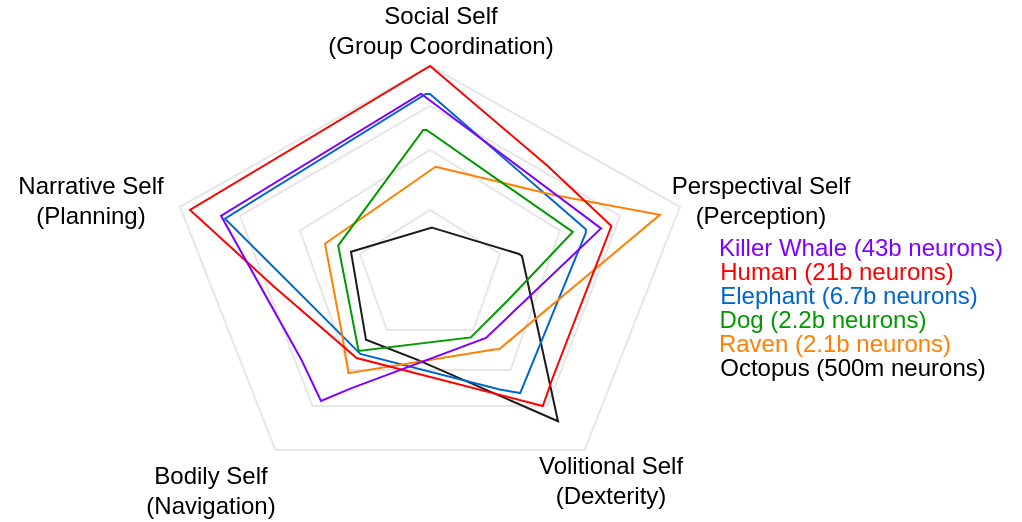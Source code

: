 <mxfile version="13.4.3" type="github">
  <diagram id="m00LCVsBQZGCc9_Un1Sd" name="Page-1">
    <mxGraphModel dx="344" dy="271" grid="1" gridSize="10" guides="1" tooltips="1" connect="1" arrows="1" fold="1" page="1" pageScale="1" pageWidth="850" pageHeight="1100" math="0" shadow="0">
      <root>
        <mxCell id="0" />
        <mxCell id="1" parent="0" />
        <mxCell id="XwFaH7wIQAs6k7ju9lew-6" value="" style="whiteSpace=wrap;html=1;shape=mxgraph.basic.pentagon;strokeColor=#E6E6E6;" vertex="1" parent="1">
          <mxGeometry x="260" y="108" width="250" height="192" as="geometry" />
        </mxCell>
        <mxCell id="XwFaH7wIQAs6k7ju9lew-4" value="" style="whiteSpace=wrap;html=1;shape=mxgraph.basic.pentagon;strokeColor=#E6E6E6;" vertex="1" parent="1">
          <mxGeometry x="290" y="128" width="190" height="150" as="geometry" />
        </mxCell>
        <mxCell id="XwFaH7wIQAs6k7ju9lew-7" value="" style="whiteSpace=wrap;html=1;shape=mxgraph.basic.pentagon;strokeColor=#E6E6E6;" vertex="1" parent="1">
          <mxGeometry x="320" y="150" width="130" height="110" as="geometry" />
        </mxCell>
        <mxCell id="XwFaH7wIQAs6k7ju9lew-3" value="" style="whiteSpace=wrap;html=1;shape=mxgraph.basic.pentagon;fillColor=#FFFFFF;strokeColor=#E6E6E6;" vertex="1" parent="1">
          <mxGeometry x="350" y="180" width="70" height="60" as="geometry" />
        </mxCell>
        <mxCell id="XwFaH7wIQAs6k7ju9lew-8" value="Social Self&lt;br&gt;(Group Coordination)" style="text;html=1;strokeColor=none;fillColor=none;align=center;verticalAlign=middle;whiteSpace=wrap;rounded=0;" vertex="1" parent="1">
          <mxGeometry x="332.5" y="80" width="115" height="20" as="geometry" />
        </mxCell>
        <mxCell id="2" value="Bodily Self&lt;br&gt;(Navigation)" style="text;html=1;align=center;verticalAlign=middle;resizable=0;points=[];autosize=1;" vertex="1" parent="1">
          <mxGeometry x="235" y="305" width="80" height="30" as="geometry" />
        </mxCell>
        <mxCell id="XwFaH7wIQAs6k7ju9lew-9" value="Narrative Self&lt;br&gt;(Planning)" style="text;html=1;align=center;verticalAlign=middle;resizable=0;points=[];autosize=1;" vertex="1" parent="1">
          <mxGeometry x="170" y="160" width="90" height="30" as="geometry" />
        </mxCell>
        <mxCell id="XwFaH7wIQAs6k7ju9lew-10" value="Volitional Self&lt;br&gt;(Dexterity)" style="text;html=1;align=center;verticalAlign=middle;resizable=0;points=[];autosize=1;" vertex="1" parent="1">
          <mxGeometry x="430" y="300.25" width="90" height="30" as="geometry" />
        </mxCell>
        <mxCell id="XwFaH7wIQAs6k7ju9lew-11" value="Perspectival Self&lt;br&gt;(Perception)" style="text;html=1;align=center;verticalAlign=middle;resizable=0;points=[];autosize=1;" vertex="1" parent="1">
          <mxGeometry x="500" y="160" width="100" height="30" as="geometry" />
        </mxCell>
        <mxCell id="XwFaH7wIQAs6k7ju9lew-19" value="&lt;font color=&quot;#0066cc&quot;&gt;Elephant (6.7b neurons)&lt;/font&gt;" style="text;html=1;align=center;verticalAlign=middle;resizable=0;points=[];autosize=1;" vertex="1" parent="1">
          <mxGeometry x="524" y="213" width="140" height="20" as="geometry" />
        </mxCell>
        <mxCell id="XwFaH7wIQAs6k7ju9lew-20" value="&lt;font color=&quot;#ff8000&quot;&gt;Raven (2.1b neurons)&lt;/font&gt;" style="text;html=1;align=center;verticalAlign=middle;resizable=0;points=[];autosize=1;" vertex="1" parent="1">
          <mxGeometry x="522" y="237" width="130" height="20" as="geometry" />
        </mxCell>
        <mxCell id="XwFaH7wIQAs6k7ju9lew-21" value="Octopus (500m neurons)" style="text;html=1;align=center;verticalAlign=middle;resizable=0;points=[];autosize=1;" vertex="1" parent="1">
          <mxGeometry x="521" y="249" width="150" height="20" as="geometry" />
        </mxCell>
        <mxCell id="XwFaH7wIQAs6k7ju9lew-23" value="" style="verticalLabelPosition=bottom;verticalAlign=top;html=1;shape=mxgraph.basic.polygon;polyCoords=[[0.44,0.08],[0.73,0.2],[0.74,0.21],[0.82,0.71],[0.86,0.96],[0.39,0.68],[0.22,0.59],[0.17,0.19]];polyline=0;strokeColor=#1A1A1A;fillColor=none;" vertex="1" parent="1">
          <mxGeometry x="320" y="180" width="150" height="110" as="geometry" />
        </mxCell>
        <mxCell id="XwFaH7wIQAs6k7ju9lew-24" value="" style="verticalLabelPosition=bottom;verticalAlign=top;html=1;shape=mxgraph.basic.polygon;polyCoords=[[0.49,0],[0.5,0],[0.88,0.38],[0.88,0.39],[0.72,0.84],[0.67,0.83],[0.33,0.73],[0,0.35]];polyline=0;fillColor=none;strokeColor=#0066CC;" vertex="1" parent="1">
          <mxGeometry x="282.5" y="122" width="205" height="178" as="geometry" />
        </mxCell>
        <mxCell id="XwFaH7wIQAs6k7ju9lew-25" value="" style="verticalLabelPosition=bottom;verticalAlign=top;html=1;shape=mxgraph.basic.polygon;polyCoords=[[0.33,0.07],[0.69,0.19],[1,0.27],[0.52,0.83],[0.51,0.83],[0.07,0.93],[0.05,0.76],[0,0.39]];polyline=0;fillColor=none;strokeColor=#FF8000;" vertex="1" parent="1">
          <mxGeometry x="332.5" y="150" width="167.5" height="120" as="geometry" />
        </mxCell>
        <mxCell id="XwFaH7wIQAs6k7ju9lew-26" value="" style="verticalLabelPosition=bottom;verticalAlign=top;html=1;shape=mxgraph.basic.polygon;polyCoords=[[0.48,0],[0.49,0],[0.92,0.3],[0.73,0.5],[0.62,0.61],[0.62,0.61],[0.29,0.65],[0.23,0.34]];polyline=0;fillColor=none;strokeColor=#009900;" vertex="1" parent="1">
          <mxGeometry x="300" y="140" width="170" height="170" as="geometry" />
        </mxCell>
        <mxCell id="XwFaH7wIQAs6k7ju9lew-27" value="&lt;font color=&quot;#009900&quot;&gt;Dog (2.2b neurons)&lt;/font&gt;" style="text;html=1;align=center;verticalAlign=middle;resizable=0;points=[];autosize=1;" vertex="1" parent="1">
          <mxGeometry x="521" y="225" width="120" height="20" as="geometry" />
        </mxCell>
        <mxCell id="XwFaH7wIQAs6k7ju9lew-28" value="&lt;font color=&quot;#ff0000&quot;&gt;Human (21b neurons)&lt;/font&gt;" style="text;html=1;align=center;verticalAlign=middle;resizable=0;points=[];autosize=1;" vertex="1" parent="1">
          <mxGeometry x="523" y="201" width="130" height="20" as="geometry" />
        </mxCell>
        <mxCell id="XwFaH7wIQAs6k7ju9lew-29" value="" style="verticalLabelPosition=bottom;verticalAlign=top;html=1;shape=mxgraph.basic.polygon;polyCoords=[[0.49,0.04],[0.73,0.29],[0.86,0.44],[0.74,0.82],[0.72,0.89],[0.34,0.77],[0.17,0.59],[0,0.4]];polyline=0;fillColor=none;strokeColor=#FF0000;" vertex="1" parent="1">
          <mxGeometry x="265" y="100" width="245" height="200" as="geometry" />
        </mxCell>
        <mxCell id="XwFaH7wIQAs6k7ju9lew-32" value="&lt;font color=&quot;#7f00ff&quot;&gt;Killer Whale (43b neurons)&lt;/font&gt;" style="text;html=1;align=center;verticalAlign=middle;resizable=0;points=[];autosize=1;" vertex="1" parent="1">
          <mxGeometry x="520" y="189" width="160" height="20" as="geometry" />
        </mxCell>
        <mxCell id="XwFaH7wIQAs6k7ju9lew-33" value="" style="verticalLabelPosition=bottom;verticalAlign=top;html=1;shape=mxgraph.basic.polygon;polyCoords=[[0.43,0.01],[0.79,0.33],[0.56,0.59],[0.29,0.71],[0.29,0.71],[0.23,0.74],[0.19,0.64],[0.03,0.3]];polyline=0;fillColor=none;strokeColor=#7F00FF;" vertex="1" parent="1">
          <mxGeometry x="273" y="119.75" width="250" height="210.5" as="geometry" />
        </mxCell>
      </root>
    </mxGraphModel>
  </diagram>
</mxfile>
